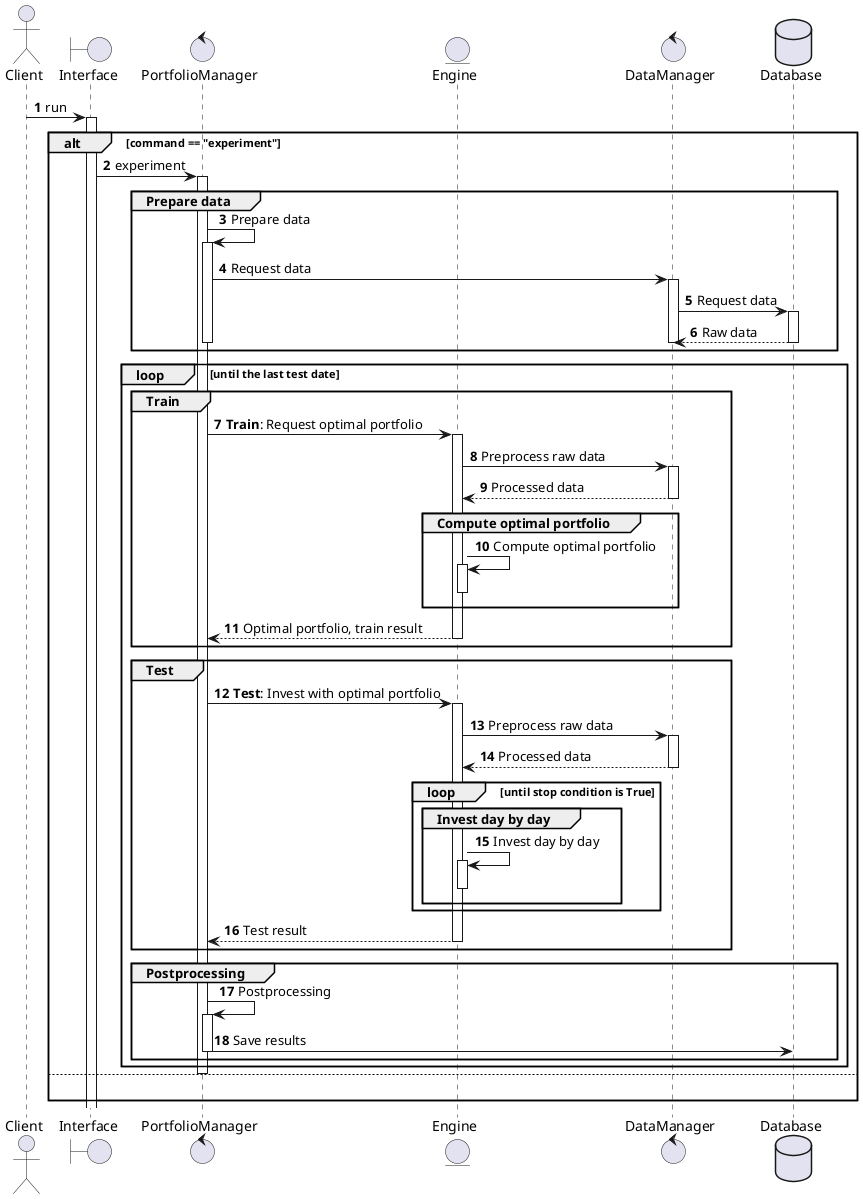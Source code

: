 @startuml
autonumber

actor Client as C
boundary Interface as I
control PortfolioManager as PM
entity Engine as E
control DataManager as DM
database Database as DB


C -> I ++: run
    alt command == "experiment"
        I -> PM ++: experiment
            group Prepare data
                PM -> PM ++: Prepare data
                    PM -> DM ++: Request data
                        DM -> DB ++: Request data
                            return Raw data
                        deactivate
                deactivate
            end

            loop until the last test date
                group Train
                    PM -> E ++: **Train**: Request optimal portfolio
                        E -> DM ++: Preprocess raw data
                            return Processed data

                        group Compute optimal portfolio
                            E -> E ++: Compute optimal portfolio
                            deactivate
                        end
                        return Optimal portfolio, train result
                end

                group Test
                    PM -> E ++: **Test**: Invest with optimal portfolio
                        E -> DM ++: Preprocess raw data
                            return Processed data
                        loop until stop condition is True
                            group Invest day by day
                                E -> E ++: Invest day by day
                                deactivate
                            end
                        end
                        return Test result
                end

                group Postprocessing
                    PM -> PM ++: Postprocessing
                        PM -> DB: Save results
                    deactivate
                end
            end
        deactivate
    else
        |||
    end
@enduml
